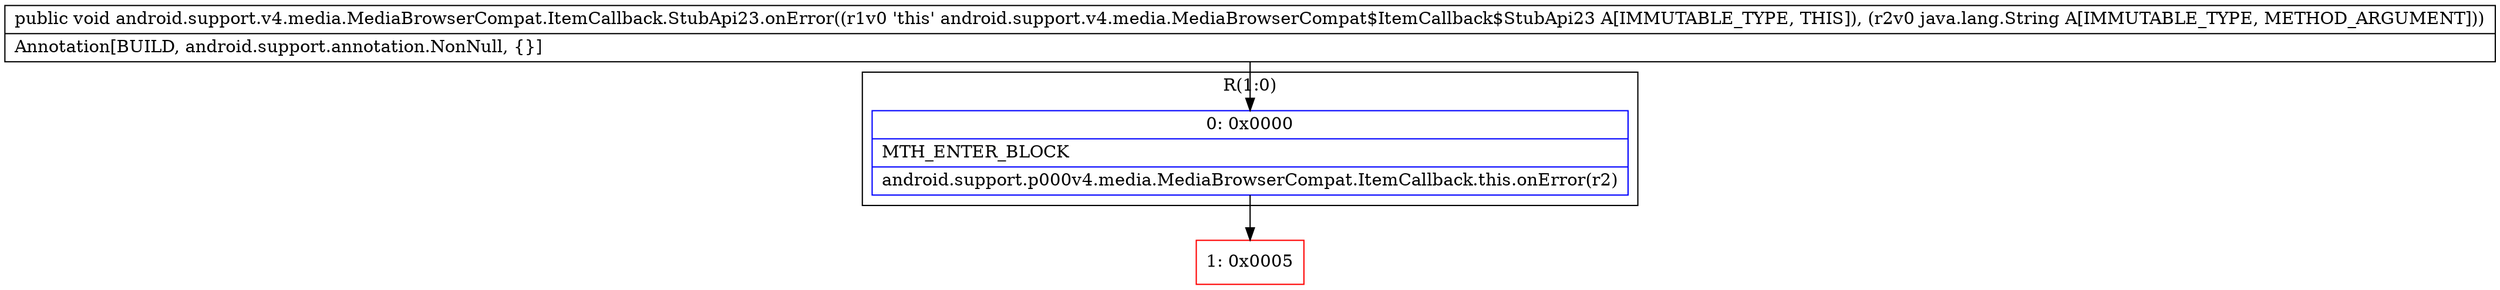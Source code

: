 digraph "CFG forandroid.support.v4.media.MediaBrowserCompat.ItemCallback.StubApi23.onError(Ljava\/lang\/String;)V" {
subgraph cluster_Region_1606712463 {
label = "R(1:0)";
node [shape=record,color=blue];
Node_0 [shape=record,label="{0\:\ 0x0000|MTH_ENTER_BLOCK\l|android.support.p000v4.media.MediaBrowserCompat.ItemCallback.this.onError(r2)\l}"];
}
Node_1 [shape=record,color=red,label="{1\:\ 0x0005}"];
MethodNode[shape=record,label="{public void android.support.v4.media.MediaBrowserCompat.ItemCallback.StubApi23.onError((r1v0 'this' android.support.v4.media.MediaBrowserCompat$ItemCallback$StubApi23 A[IMMUTABLE_TYPE, THIS]), (r2v0 java.lang.String A[IMMUTABLE_TYPE, METHOD_ARGUMENT]))  | Annotation[BUILD, android.support.annotation.NonNull, \{\}]\l}"];
MethodNode -> Node_0;
Node_0 -> Node_1;
}

